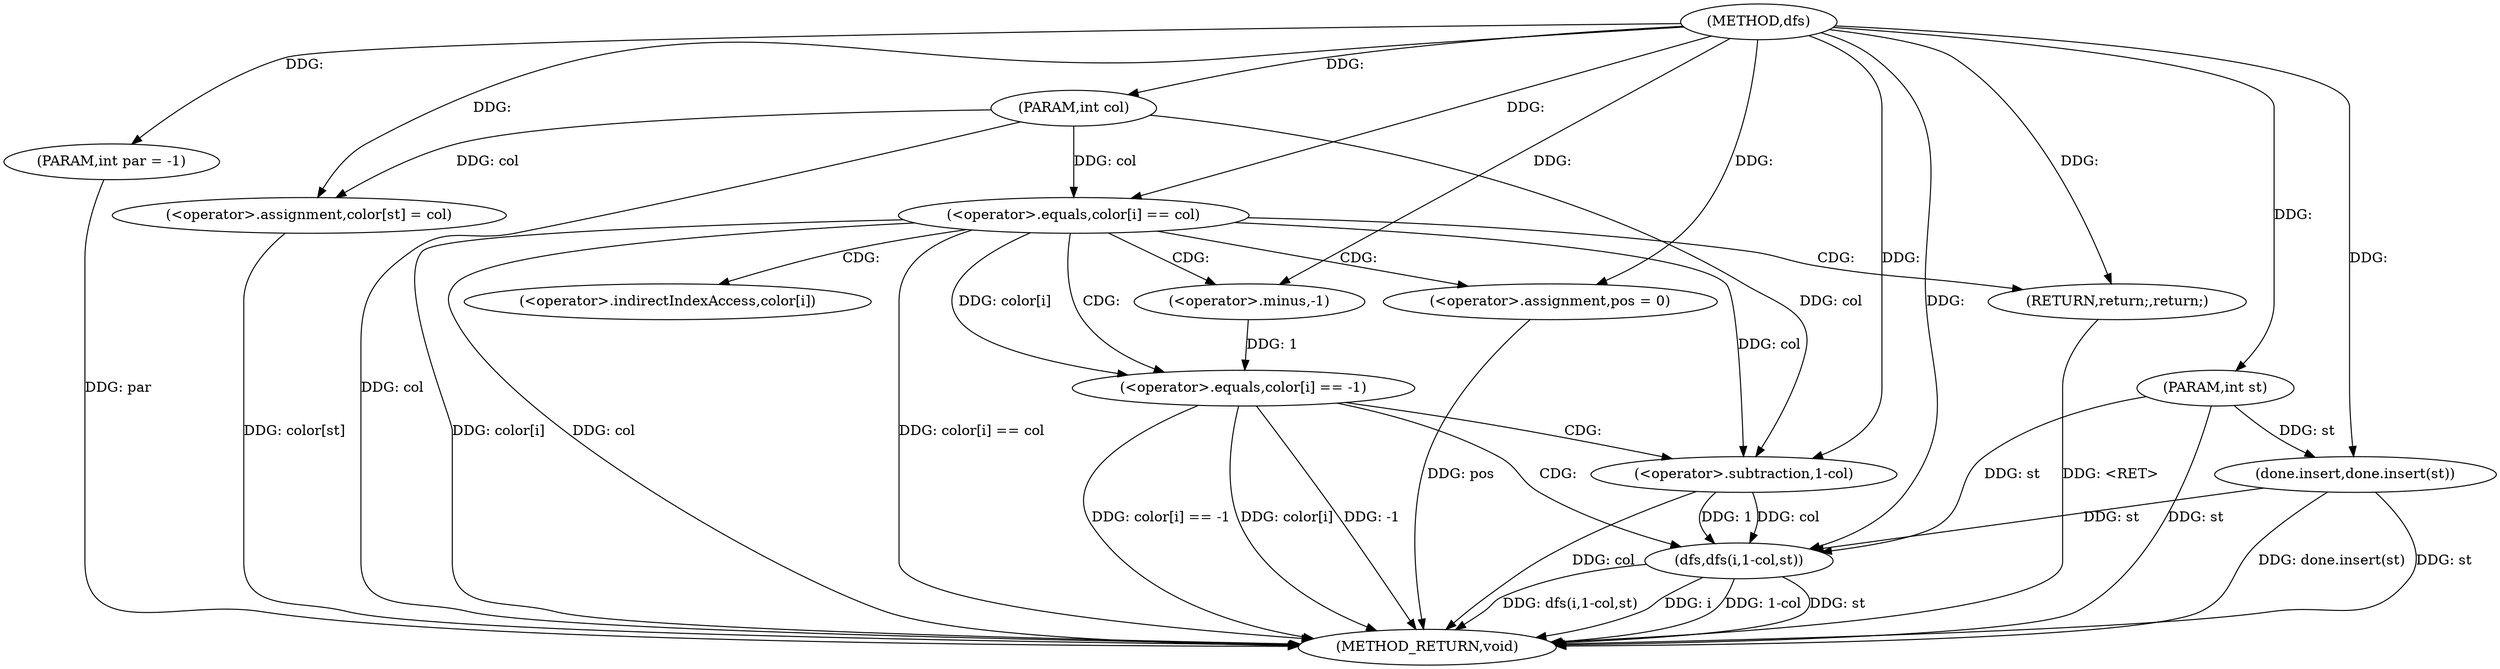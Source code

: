 digraph "dfs" {  
"1000267" [label = "(METHOD,dfs)" ]
"1000305" [label = "(METHOD_RETURN,void)" ]
"1000268" [label = "(PARAM,int st)" ]
"1000269" [label = "(PARAM,int col)" ]
"1000270" [label = "(PARAM,int par = -1)" ]
"1000272" [label = "(<operator>.assignment,color[st] = col)" ]
"1000277" [label = "(done.insert,done.insert(st))" ]
"1000282" [label = "(<operator>.equals,color[i] == col)" ]
"1000293" [label = "(<operator>.equals,color[i] == -1)" ]
"1000299" [label = "(dfs,dfs(i,1-col,st))" ]
"1000288" [label = "(<operator>.assignment,pos = 0)" ]
"1000291" [label = "(RETURN,return;,return;)" ]
"1000297" [label = "(<operator>.minus,-1)" ]
"1000301" [label = "(<operator>.subtraction,1-col)" ]
"1000294" [label = "(<operator>.indirectIndexAccess,color[i])" ]
  "1000291" -> "1000305"  [ label = "DDG: <RET>"] 
  "1000268" -> "1000305"  [ label = "DDG: st"] 
  "1000269" -> "1000305"  [ label = "DDG: col"] 
  "1000270" -> "1000305"  [ label = "DDG: par"] 
  "1000272" -> "1000305"  [ label = "DDG: color[st]"] 
  "1000277" -> "1000305"  [ label = "DDG: st"] 
  "1000277" -> "1000305"  [ label = "DDG: done.insert(st)"] 
  "1000282" -> "1000305"  [ label = "DDG: color[i]"] 
  "1000282" -> "1000305"  [ label = "DDG: col"] 
  "1000282" -> "1000305"  [ label = "DDG: color[i] == col"] 
  "1000293" -> "1000305"  [ label = "DDG: color[i]"] 
  "1000293" -> "1000305"  [ label = "DDG: -1"] 
  "1000293" -> "1000305"  [ label = "DDG: color[i] == -1"] 
  "1000299" -> "1000305"  [ label = "DDG: i"] 
  "1000301" -> "1000305"  [ label = "DDG: col"] 
  "1000299" -> "1000305"  [ label = "DDG: 1-col"] 
  "1000299" -> "1000305"  [ label = "DDG: st"] 
  "1000299" -> "1000305"  [ label = "DDG: dfs(i,1-col,st)"] 
  "1000288" -> "1000305"  [ label = "DDG: pos"] 
  "1000267" -> "1000268"  [ label = "DDG: "] 
  "1000267" -> "1000269"  [ label = "DDG: "] 
  "1000267" -> "1000270"  [ label = "DDG: "] 
  "1000269" -> "1000272"  [ label = "DDG: col"] 
  "1000267" -> "1000272"  [ label = "DDG: "] 
  "1000268" -> "1000277"  [ label = "DDG: st"] 
  "1000267" -> "1000277"  [ label = "DDG: "] 
  "1000269" -> "1000282"  [ label = "DDG: col"] 
  "1000267" -> "1000282"  [ label = "DDG: "] 
  "1000267" -> "1000288"  [ label = "DDG: "] 
  "1000267" -> "1000291"  [ label = "DDG: "] 
  "1000282" -> "1000293"  [ label = "DDG: color[i]"] 
  "1000297" -> "1000293"  [ label = "DDG: 1"] 
  "1000267" -> "1000299"  [ label = "DDG: "] 
  "1000277" -> "1000299"  [ label = "DDG: st"] 
  "1000268" -> "1000299"  [ label = "DDG: st"] 
  "1000301" -> "1000299"  [ label = "DDG: col"] 
  "1000301" -> "1000299"  [ label = "DDG: 1"] 
  "1000267" -> "1000297"  [ label = "DDG: "] 
  "1000267" -> "1000301"  [ label = "DDG: "] 
  "1000282" -> "1000301"  [ label = "DDG: col"] 
  "1000269" -> "1000301"  [ label = "DDG: col"] 
  "1000282" -> "1000297"  [ label = "CDG: "] 
  "1000282" -> "1000294"  [ label = "CDG: "] 
  "1000282" -> "1000288"  [ label = "CDG: "] 
  "1000282" -> "1000291"  [ label = "CDG: "] 
  "1000282" -> "1000293"  [ label = "CDG: "] 
  "1000293" -> "1000299"  [ label = "CDG: "] 
  "1000293" -> "1000301"  [ label = "CDG: "] 
}
